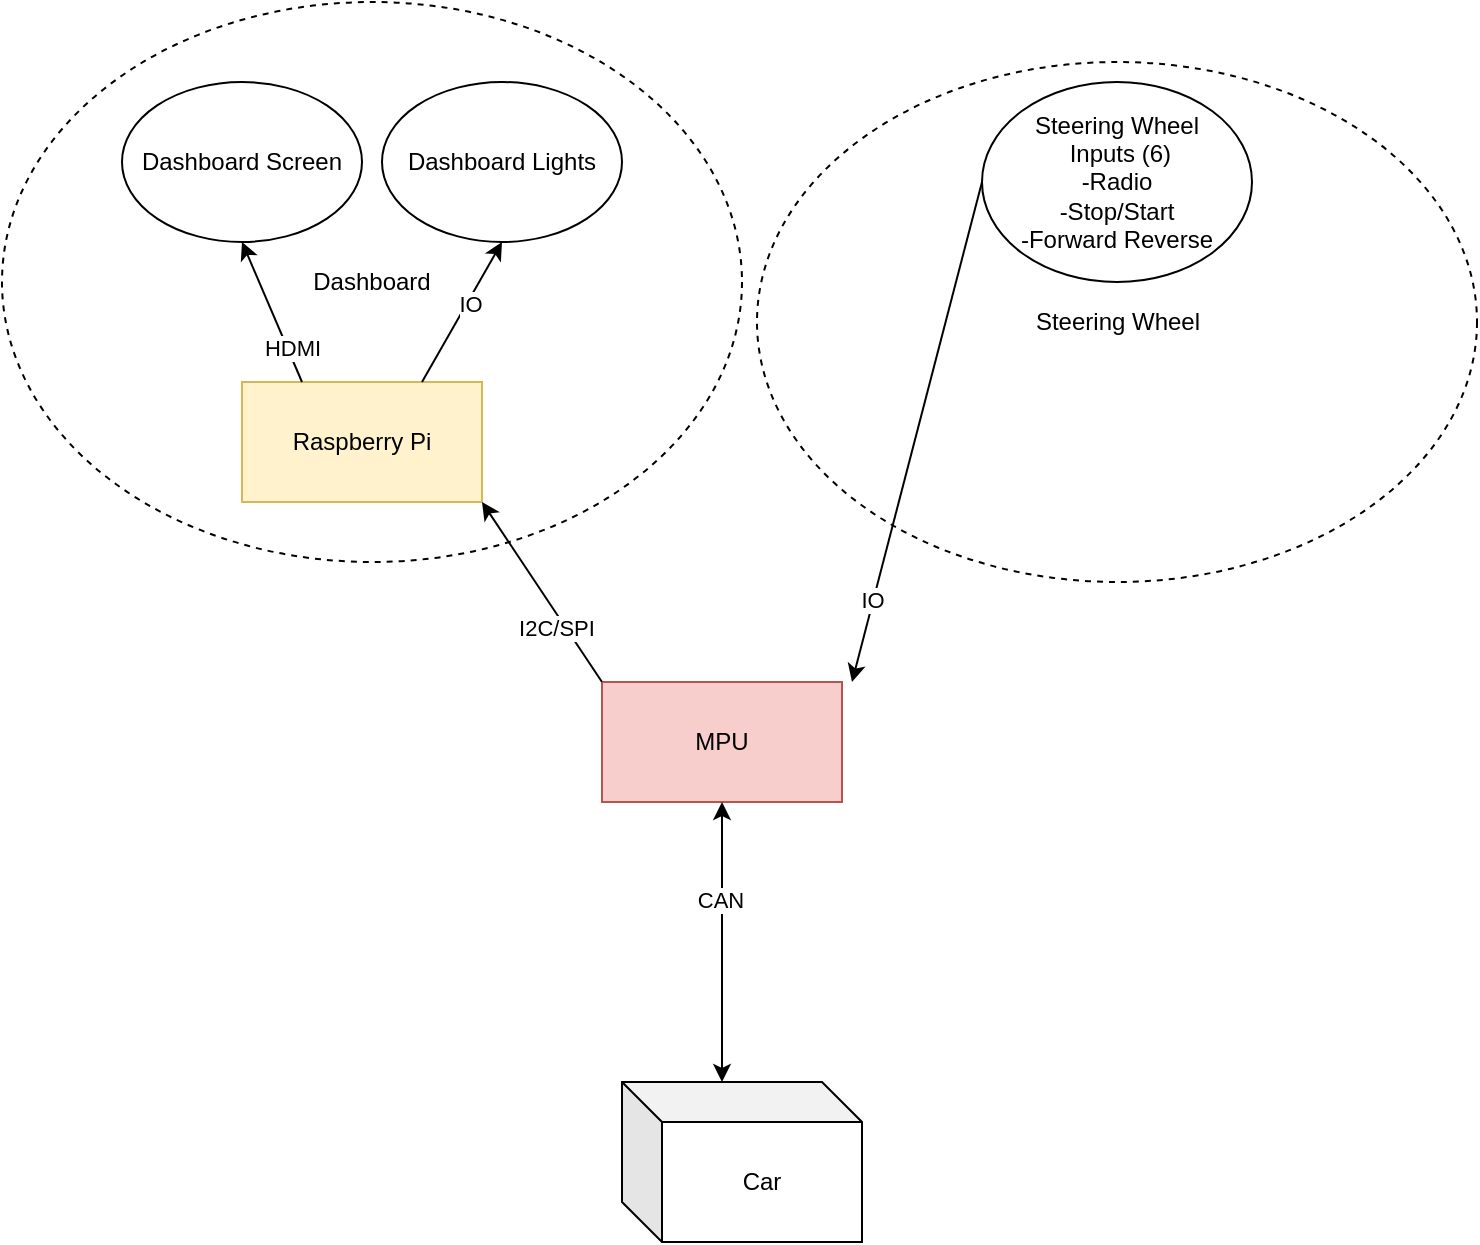 <mxfile version="17.4.2" type="device"><diagram id="Y0QfiEUH6tyHNRZZRPm_" name="Page-1"><mxGraphModel dx="1221" dy="924" grid="1" gridSize="10" guides="1" tooltips="1" connect="1" arrows="1" fold="1" page="1" pageScale="1" pageWidth="850" pageHeight="1100" math="0" shadow="0"><root><mxCell id="0"/><mxCell id="1" parent="0"/><mxCell id="A-3T9GfZ-3xlb0b1JoxS-1" value="Steering Wheel" style="ellipse;whiteSpace=wrap;html=1;fillColor=none;dashed=1;" vertex="1" parent="1"><mxGeometry x="432.5" y="120" width="360" height="260" as="geometry"/></mxCell><mxCell id="A-3T9GfZ-3xlb0b1JoxS-7" value="Dashboard" style="ellipse;whiteSpace=wrap;html=1;fillColor=none;dashed=1;" vertex="1" parent="1"><mxGeometry x="55" y="90" width="370" height="280" as="geometry"/></mxCell><mxCell id="A-3T9GfZ-3xlb0b1JoxS-2" value="Dashboard Screen" style="ellipse;whiteSpace=wrap;html=1;" vertex="1" parent="1"><mxGeometry x="115" y="130" width="120" height="80" as="geometry"/></mxCell><mxCell id="A-3T9GfZ-3xlb0b1JoxS-3" value="Dashboard Lights" style="ellipse;whiteSpace=wrap;html=1;" vertex="1" parent="1"><mxGeometry x="245" y="130" width="120" height="80" as="geometry"/></mxCell><mxCell id="A-3T9GfZ-3xlb0b1JoxS-4" value="Steering Wheel&lt;br&gt;&amp;nbsp;Inputs (6)&lt;br&gt;-Radio&lt;br&gt;-Stop/Start&lt;br&gt;-Forward Reverse" style="ellipse;whiteSpace=wrap;html=1;" vertex="1" parent="1"><mxGeometry x="545" y="130" width="135" height="100" as="geometry"/></mxCell><mxCell id="A-3T9GfZ-3xlb0b1JoxS-8" value="Raspberry Pi&lt;br&gt;" style="rounded=0;whiteSpace=wrap;html=1;fillColor=#fff2cc;strokeColor=#d6b656;" vertex="1" parent="1"><mxGeometry x="175" y="280" width="120" height="60" as="geometry"/></mxCell><mxCell id="A-3T9GfZ-3xlb0b1JoxS-10" value="" style="endArrow=classic;html=1;rounded=0;exitX=0.25;exitY=0;exitDx=0;exitDy=0;entryX=0.5;entryY=1;entryDx=0;entryDy=0;strokeColor=default;" edge="1" parent="1" source="A-3T9GfZ-3xlb0b1JoxS-8" target="A-3T9GfZ-3xlb0b1JoxS-2"><mxGeometry width="50" height="50" relative="1" as="geometry"><mxPoint x="395" y="410" as="sourcePoint"/><mxPoint x="445" y="360" as="targetPoint"/></mxGeometry></mxCell><mxCell id="A-3T9GfZ-3xlb0b1JoxS-11" value="HDMI" style="edgeLabel;html=1;align=center;verticalAlign=middle;resizable=0;points=[];" vertex="1" connectable="0" parent="A-3T9GfZ-3xlb0b1JoxS-10"><mxGeometry x="-0.536" y="-2" relative="1" as="geometry"><mxPoint as="offset"/></mxGeometry></mxCell><mxCell id="A-3T9GfZ-3xlb0b1JoxS-12" value="MPU" style="rounded=0;whiteSpace=wrap;html=1;fillColor=#f8cecc;strokeColor=#b85450;" vertex="1" parent="1"><mxGeometry x="355" y="430" width="120" height="60" as="geometry"/></mxCell><mxCell id="A-3T9GfZ-3xlb0b1JoxS-13" value="" style="endArrow=classic;html=1;rounded=0;exitX=0.75;exitY=0;exitDx=0;exitDy=0;entryX=0.5;entryY=1;entryDx=0;entryDy=0;" edge="1" parent="1" source="A-3T9GfZ-3xlb0b1JoxS-8" target="A-3T9GfZ-3xlb0b1JoxS-3"><mxGeometry width="50" height="50" relative="1" as="geometry"><mxPoint x="395" y="410" as="sourcePoint"/><mxPoint x="445" y="360" as="targetPoint"/></mxGeometry></mxCell><mxCell id="A-3T9GfZ-3xlb0b1JoxS-14" value="IO" style="edgeLabel;html=1;align=center;verticalAlign=middle;resizable=0;points=[];" vertex="1" connectable="0" parent="A-3T9GfZ-3xlb0b1JoxS-13"><mxGeometry x="0.141" y="-1" relative="1" as="geometry"><mxPoint as="offset"/></mxGeometry></mxCell><mxCell id="A-3T9GfZ-3xlb0b1JoxS-19" value="Car" style="shape=cube;whiteSpace=wrap;html=1;boundedLbl=1;backgroundOutline=1;darkOpacity=0.05;darkOpacity2=0.1;fillColor=none;" vertex="1" parent="1"><mxGeometry x="365" y="630" width="120" height="80" as="geometry"/></mxCell><mxCell id="A-3T9GfZ-3xlb0b1JoxS-23" value="" style="endArrow=classic;html=1;rounded=0;entryX=1;entryY=1;entryDx=0;entryDy=0;exitX=0;exitY=0;exitDx=0;exitDy=0;" edge="1" parent="1" source="A-3T9GfZ-3xlb0b1JoxS-12" target="A-3T9GfZ-3xlb0b1JoxS-8"><mxGeometry width="50" height="50" relative="1" as="geometry"><mxPoint x="375" y="390" as="sourcePoint"/><mxPoint x="425" y="340" as="targetPoint"/></mxGeometry></mxCell><mxCell id="A-3T9GfZ-3xlb0b1JoxS-26" value="I2C/SPI" style="edgeLabel;html=1;align=center;verticalAlign=middle;resizable=0;points=[];" vertex="1" connectable="0" parent="A-3T9GfZ-3xlb0b1JoxS-23"><mxGeometry x="-0.333" y="4" relative="1" as="geometry"><mxPoint as="offset"/></mxGeometry></mxCell><mxCell id="A-3T9GfZ-3xlb0b1JoxS-32" value="" style="endArrow=classic;html=1;rounded=0;exitX=0;exitY=0.5;exitDx=0;exitDy=0;" edge="1" parent="1" source="A-3T9GfZ-3xlb0b1JoxS-4"><mxGeometry width="50" height="50" relative="1" as="geometry"><mxPoint x="430" y="460" as="sourcePoint"/><mxPoint x="480" y="430" as="targetPoint"/></mxGeometry></mxCell><mxCell id="A-3T9GfZ-3xlb0b1JoxS-33" value="IO" style="edgeLabel;html=1;align=center;verticalAlign=middle;resizable=0;points=[];" vertex="1" connectable="0" parent="A-3T9GfZ-3xlb0b1JoxS-32"><mxGeometry x="0.668" y="-1" relative="1" as="geometry"><mxPoint as="offset"/></mxGeometry></mxCell><mxCell id="A-3T9GfZ-3xlb0b1JoxS-34" value="" style="endArrow=classic;startArrow=classic;html=1;rounded=0;strokeColor=default;exitX=0.5;exitY=1;exitDx=0;exitDy=0;entryX=0;entryY=0;entryDx=50;entryDy=0;entryPerimeter=0;" edge="1" parent="1" source="A-3T9GfZ-3xlb0b1JoxS-12" target="A-3T9GfZ-3xlb0b1JoxS-19"><mxGeometry width="50" height="50" relative="1" as="geometry"><mxPoint x="430" y="460" as="sourcePoint"/><mxPoint x="480" y="410" as="targetPoint"/></mxGeometry></mxCell><mxCell id="A-3T9GfZ-3xlb0b1JoxS-35" value="CAN" style="edgeLabel;html=1;align=center;verticalAlign=middle;resizable=0;points=[];" vertex="1" connectable="0" parent="A-3T9GfZ-3xlb0b1JoxS-34"><mxGeometry x="-0.307" y="-1" relative="1" as="geometry"><mxPoint as="offset"/></mxGeometry></mxCell></root></mxGraphModel></diagram></mxfile>